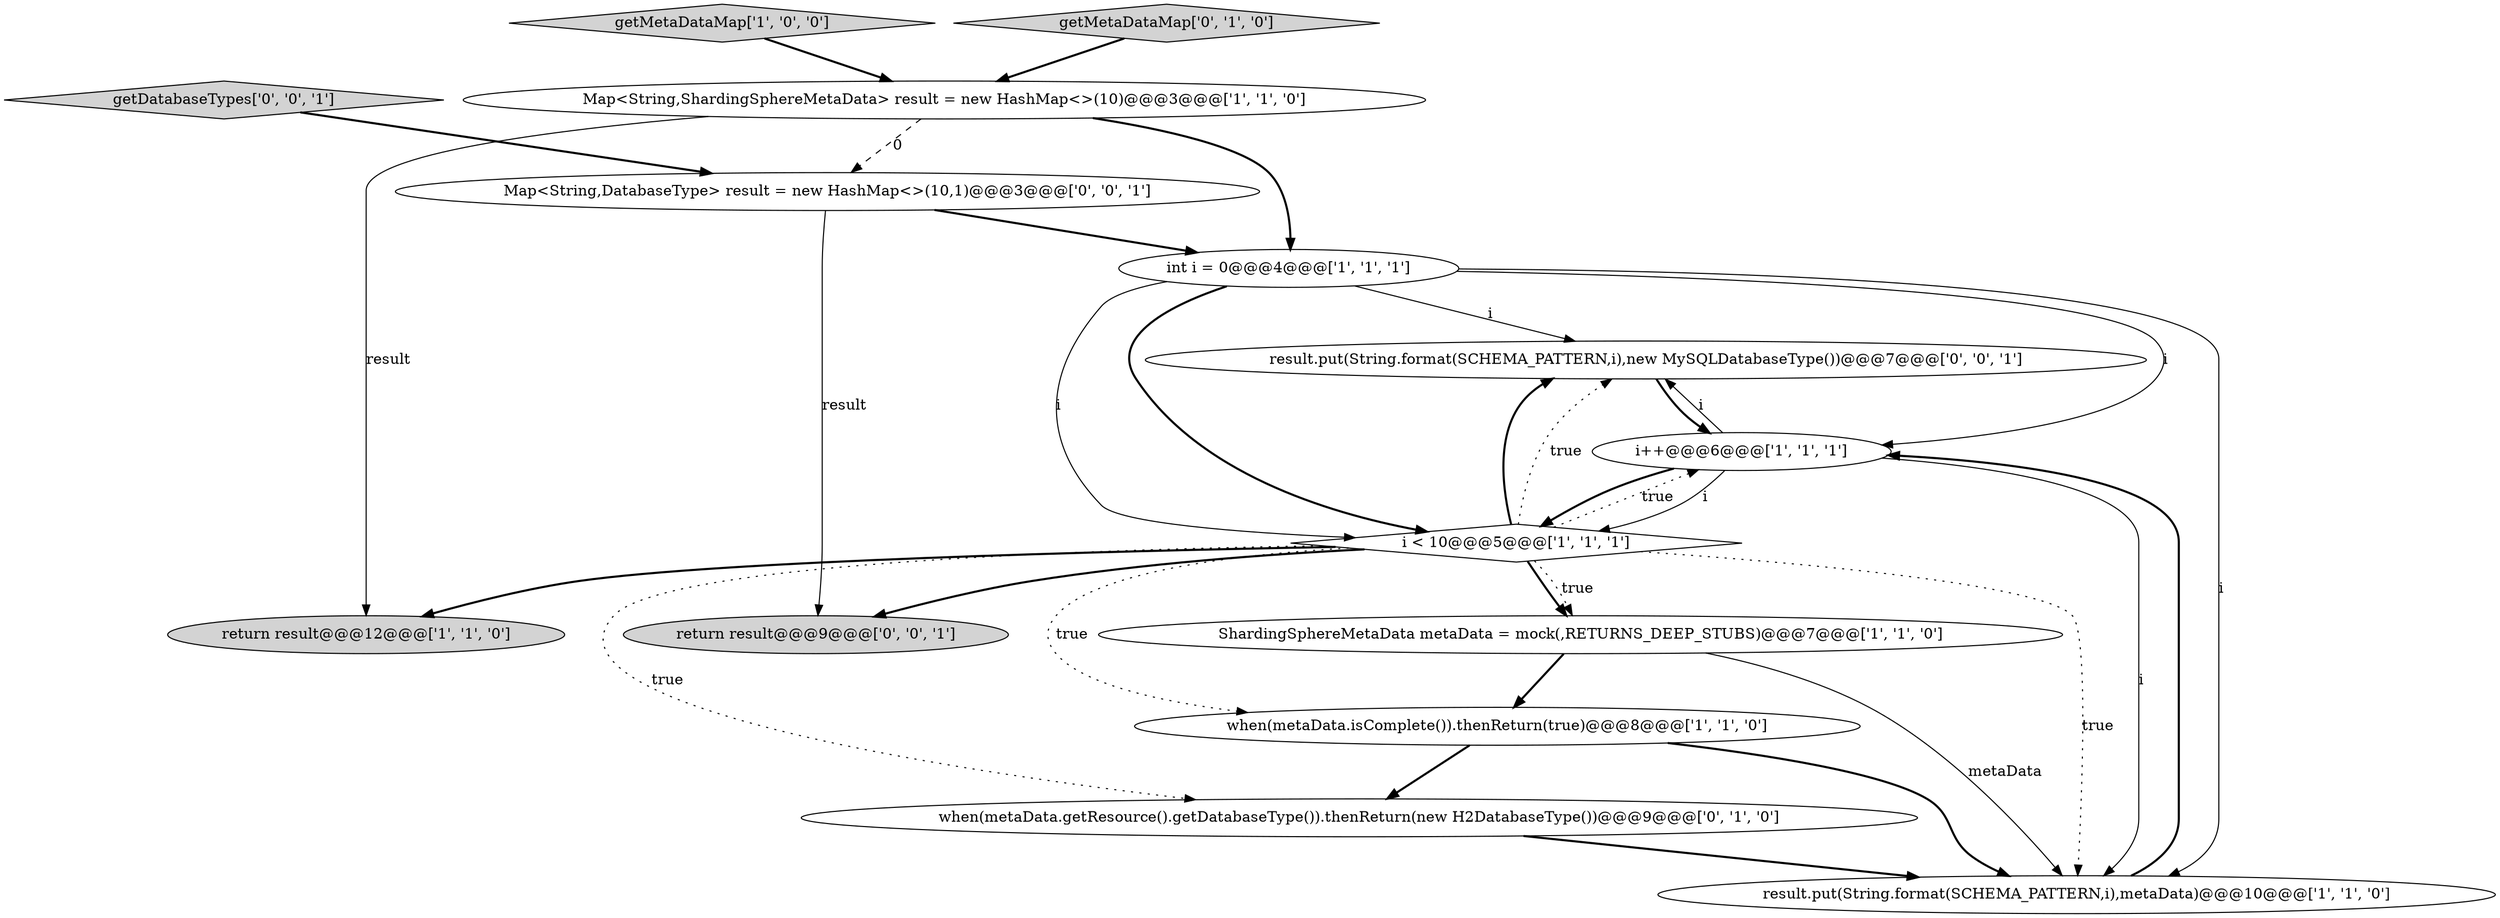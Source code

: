 digraph {
0 [style = filled, label = "return result@@@12@@@['1', '1', '0']", fillcolor = lightgray, shape = ellipse image = "AAA0AAABBB1BBB"];
14 [style = filled, label = "result.put(String.format(SCHEMA_PATTERN,i),new MySQLDatabaseType())@@@7@@@['0', '0', '1']", fillcolor = white, shape = ellipse image = "AAA0AAABBB3BBB"];
13 [style = filled, label = "Map<String,DatabaseType> result = new HashMap<>(10,1)@@@3@@@['0', '0', '1']", fillcolor = white, shape = ellipse image = "AAA0AAABBB3BBB"];
1 [style = filled, label = "getMetaDataMap['1', '0', '0']", fillcolor = lightgray, shape = diamond image = "AAA0AAABBB1BBB"];
11 [style = filled, label = "return result@@@9@@@['0', '0', '1']", fillcolor = lightgray, shape = ellipse image = "AAA0AAABBB3BBB"];
2 [style = filled, label = "result.put(String.format(SCHEMA_PATTERN,i),metaData)@@@10@@@['1', '1', '0']", fillcolor = white, shape = ellipse image = "AAA0AAABBB1BBB"];
5 [style = filled, label = "Map<String,ShardingSphereMetaData> result = new HashMap<>(10)@@@3@@@['1', '1', '0']", fillcolor = white, shape = ellipse image = "AAA0AAABBB1BBB"];
12 [style = filled, label = "getDatabaseTypes['0', '0', '1']", fillcolor = lightgray, shape = diamond image = "AAA0AAABBB3BBB"];
10 [style = filled, label = "when(metaData.getResource().getDatabaseType()).thenReturn(new H2DatabaseType())@@@9@@@['0', '1', '0']", fillcolor = white, shape = ellipse image = "AAA1AAABBB2BBB"];
7 [style = filled, label = "int i = 0@@@4@@@['1', '1', '1']", fillcolor = white, shape = ellipse image = "AAA0AAABBB1BBB"];
9 [style = filled, label = "getMetaDataMap['0', '1', '0']", fillcolor = lightgray, shape = diamond image = "AAA0AAABBB2BBB"];
4 [style = filled, label = "when(metaData.isComplete()).thenReturn(true)@@@8@@@['1', '1', '0']", fillcolor = white, shape = ellipse image = "AAA0AAABBB1BBB"];
8 [style = filled, label = "i++@@@6@@@['1', '1', '1']", fillcolor = white, shape = ellipse image = "AAA0AAABBB1BBB"];
6 [style = filled, label = "ShardingSphereMetaData metaData = mock(,RETURNS_DEEP_STUBS)@@@7@@@['1', '1', '0']", fillcolor = white, shape = ellipse image = "AAA0AAABBB1BBB"];
3 [style = filled, label = "i < 10@@@5@@@['1', '1', '1']", fillcolor = white, shape = diamond image = "AAA0AAABBB1BBB"];
8->14 [style = solid, label="i"];
3->14 [style = bold, label=""];
13->7 [style = bold, label=""];
3->11 [style = bold, label=""];
10->2 [style = bold, label=""];
5->13 [style = dashed, label="0"];
6->4 [style = bold, label=""];
6->2 [style = solid, label="metaData"];
7->14 [style = solid, label="i"];
7->2 [style = solid, label="i"];
8->2 [style = solid, label="i"];
3->8 [style = dotted, label="true"];
3->14 [style = dotted, label="true"];
8->3 [style = solid, label="i"];
7->3 [style = solid, label="i"];
8->3 [style = bold, label=""];
2->8 [style = bold, label=""];
4->2 [style = bold, label=""];
12->13 [style = bold, label=""];
3->6 [style = bold, label=""];
7->3 [style = bold, label=""];
5->0 [style = solid, label="result"];
3->10 [style = dotted, label="true"];
7->8 [style = solid, label="i"];
13->11 [style = solid, label="result"];
3->4 [style = dotted, label="true"];
3->0 [style = bold, label=""];
3->2 [style = dotted, label="true"];
3->6 [style = dotted, label="true"];
14->8 [style = bold, label=""];
4->10 [style = bold, label=""];
9->5 [style = bold, label=""];
5->7 [style = bold, label=""];
1->5 [style = bold, label=""];
}

